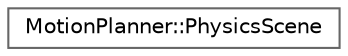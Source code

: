 digraph "Graphical Class Hierarchy"
{
 // LATEX_PDF_SIZE
  bgcolor="transparent";
  edge [fontname=Helvetica,fontsize=10,labelfontname=Helvetica,labelfontsize=10];
  node [fontname=Helvetica,fontsize=10,shape=box,height=0.2,width=0.4];
  rankdir="LR";
  Node0 [label="MotionPlanner::PhysicsScene",height=0.2,width=0.4,color="grey40", fillcolor="white", style="filled",URL="$class_motion_planner_1_1_physics_scene.html",tooltip=" "];
}
